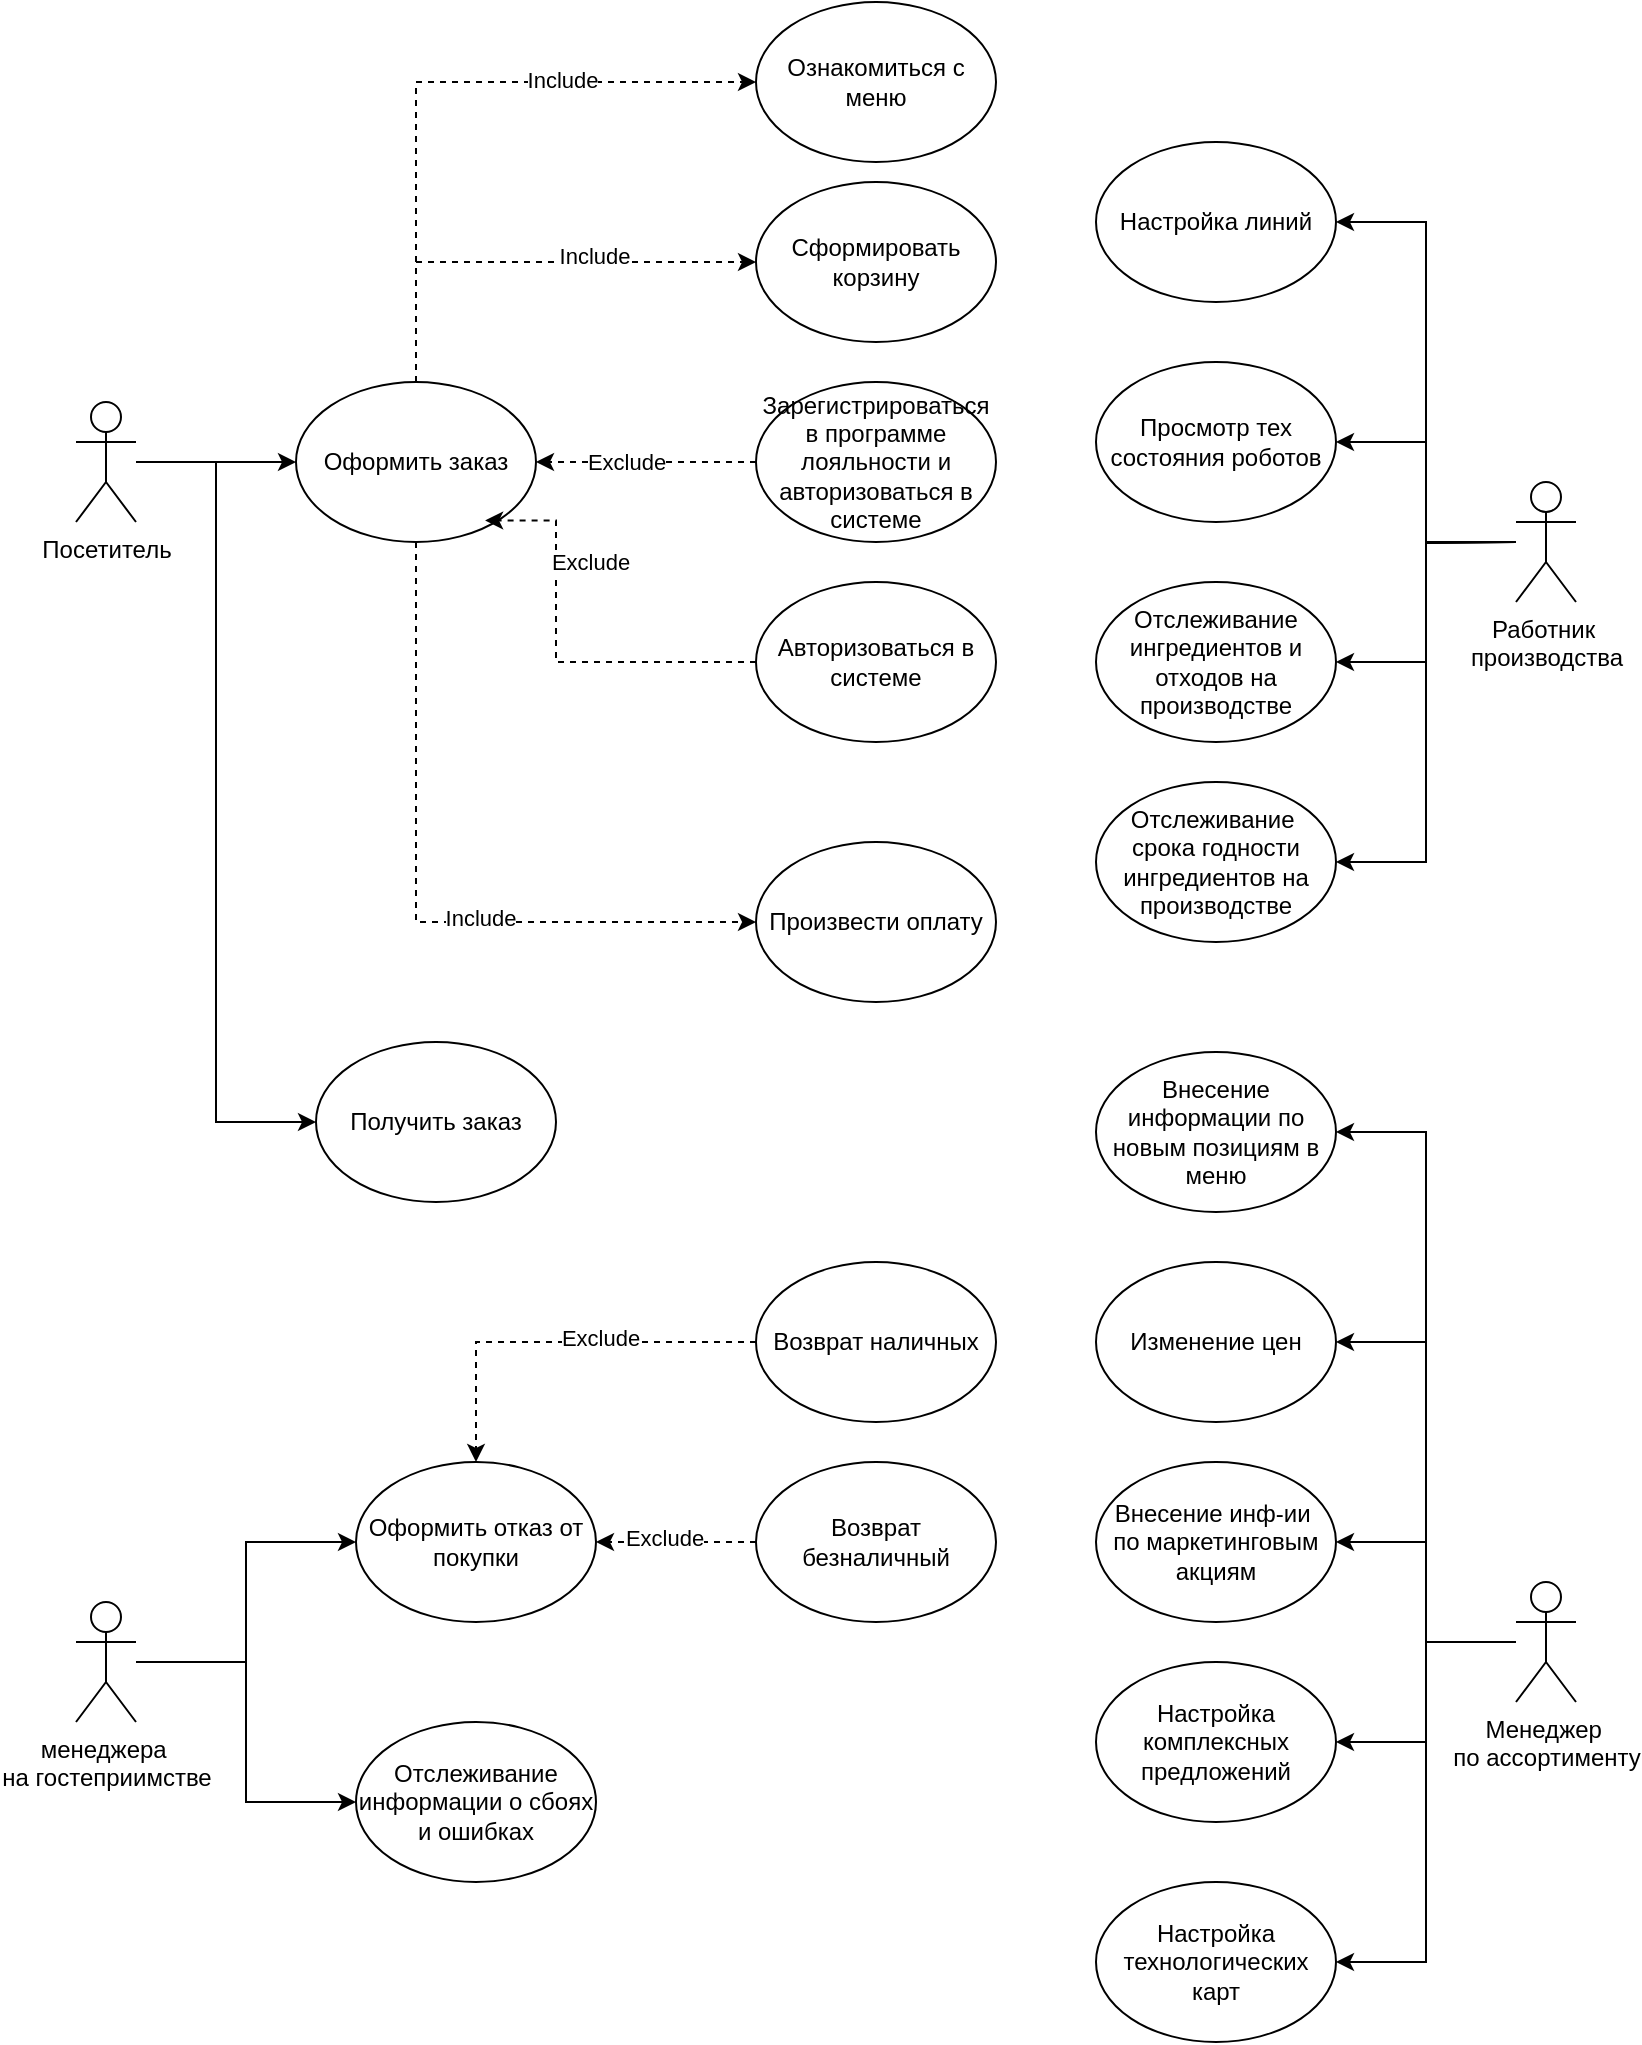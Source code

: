 <mxfile version="24.7.8">
  <diagram name="Use Case Диаграмма" id="fJJq1XX_mRZzDXfVeCcK">
    <mxGraphModel dx="1127" dy="878" grid="1" gridSize="10" guides="1" tooltips="1" connect="1" arrows="1" fold="1" page="1" pageScale="1" pageWidth="827" pageHeight="1169" math="0" shadow="0">
      <root>
        <mxCell id="0" />
        <mxCell id="1" parent="0" />
        <mxCell id="2KnxjuEomBfJzouwD6Fb-40" style="edgeStyle=orthogonalEdgeStyle;rounded=0;orthogonalLoop=1;jettySize=auto;html=1;entryX=0;entryY=0.5;entryDx=0;entryDy=0;" parent="1" source="2KnxjuEomBfJzouwD6Fb-1" target="WVVziGgROj0bDpGngW4Q-1" edge="1">
          <mxGeometry relative="1" as="geometry">
            <Array as="points">
              <mxPoint x="110" y="290" />
              <mxPoint x="110" y="620" />
            </Array>
            <mxPoint x="65" y="440" as="targetPoint" />
          </mxGeometry>
        </mxCell>
        <mxCell id="2KnxjuEomBfJzouwD6Fb-1" value="Посетитель" style="shape=umlActor;verticalLabelPosition=bottom;verticalAlign=top;html=1;outlineConnect=0;" parent="1" vertex="1">
          <mxGeometry x="40" y="260" width="30" height="60" as="geometry" />
        </mxCell>
        <mxCell id="2KnxjuEomBfJzouwD6Fb-2" value="Ознакомиться с меню" style="ellipse;whiteSpace=wrap;html=1;" parent="1" vertex="1">
          <mxGeometry x="380" y="60" width="120" height="80" as="geometry" />
        </mxCell>
        <mxCell id="WVVziGgROj0bDpGngW4Q-11" style="edgeStyle=orthogonalEdgeStyle;rounded=0;orthogonalLoop=1;jettySize=auto;html=1;entryX=0;entryY=0.5;entryDx=0;entryDy=0;" parent="1" source="2KnxjuEomBfJzouwD6Fb-4" target="WVVziGgROj0bDpGngW4Q-10" edge="1">
          <mxGeometry relative="1" as="geometry" />
        </mxCell>
        <mxCell id="WVVziGgROj0bDpGngW4Q-17" style="edgeStyle=orthogonalEdgeStyle;rounded=0;orthogonalLoop=1;jettySize=auto;html=1;entryX=0;entryY=0.5;entryDx=0;entryDy=0;" parent="1" source="2KnxjuEomBfJzouwD6Fb-4" target="WVVziGgROj0bDpGngW4Q-16" edge="1">
          <mxGeometry relative="1" as="geometry" />
        </mxCell>
        <mxCell id="2KnxjuEomBfJzouwD6Fb-4" value="менеджера&amp;nbsp;&lt;div&gt;на гостеприимстве&lt;/div&gt;" style="shape=umlActor;verticalLabelPosition=bottom;verticalAlign=top;html=1;outlineConnect=0;" parent="1" vertex="1">
          <mxGeometry x="40" y="860" width="30" height="60" as="geometry" />
        </mxCell>
        <mxCell id="WVVziGgROj0bDpGngW4Q-19" style="edgeStyle=orthogonalEdgeStyle;rounded=0;orthogonalLoop=1;jettySize=auto;html=1;entryX=1;entryY=0.5;entryDx=0;entryDy=0;" parent="1" source="2KnxjuEomBfJzouwD6Fb-5" target="WVVziGgROj0bDpGngW4Q-18" edge="1">
          <mxGeometry relative="1" as="geometry" />
        </mxCell>
        <mxCell id="2KnxjuEomBfJzouwD6Fb-5" value="Работник&amp;nbsp;&lt;div&gt;производства&lt;/div&gt;" style="shape=umlActor;verticalLabelPosition=bottom;verticalAlign=top;html=1;outlineConnect=0;" parent="1" vertex="1">
          <mxGeometry x="760" y="300" width="30" height="60" as="geometry" />
        </mxCell>
        <mxCell id="2KnxjuEomBfJzouwD6Fb-22" style="edgeStyle=orthogonalEdgeStyle;rounded=0;orthogonalLoop=1;jettySize=auto;html=1;entryX=0;entryY=0.5;entryDx=0;entryDy=0;dashed=1;exitX=0.5;exitY=0;exitDx=0;exitDy=0;" parent="1" source="2KnxjuEomBfJzouwD6Fb-7" target="2KnxjuEomBfJzouwD6Fb-2" edge="1">
          <mxGeometry relative="1" as="geometry" />
        </mxCell>
        <mxCell id="JKTobScpTLqDX-uIJul1-3" value="Include" style="edgeLabel;html=1;align=center;verticalAlign=middle;resizable=0;points=[];" parent="2KnxjuEomBfJzouwD6Fb-22" vertex="1" connectable="0">
          <mxGeometry x="0.391" y="1" relative="1" as="geometry">
            <mxPoint as="offset" />
          </mxGeometry>
        </mxCell>
        <mxCell id="2KnxjuEomBfJzouwD6Fb-36" style="edgeStyle=orthogonalEdgeStyle;rounded=0;orthogonalLoop=1;jettySize=auto;html=1;dashed=1;" parent="1" source="2KnxjuEomBfJzouwD6Fb-7" target="2KnxjuEomBfJzouwD6Fb-17" edge="1">
          <mxGeometry relative="1" as="geometry">
            <Array as="points">
              <mxPoint x="210" y="190" />
            </Array>
          </mxGeometry>
        </mxCell>
        <mxCell id="JKTobScpTLqDX-uIJul1-2" value="Include" style="edgeLabel;html=1;align=center;verticalAlign=middle;resizable=0;points=[];" parent="2KnxjuEomBfJzouwD6Fb-36" vertex="1" connectable="0">
          <mxGeometry x="0.297" y="3" relative="1" as="geometry">
            <mxPoint as="offset" />
          </mxGeometry>
        </mxCell>
        <mxCell id="WVVziGgROj0bDpGngW4Q-5" style="edgeStyle=orthogonalEdgeStyle;rounded=0;orthogonalLoop=1;jettySize=auto;html=1;entryX=0;entryY=0.5;entryDx=0;entryDy=0;dashed=1;" parent="1" source="2KnxjuEomBfJzouwD6Fb-7" target="2KnxjuEomBfJzouwD6Fb-15" edge="1">
          <mxGeometry relative="1" as="geometry">
            <Array as="points">
              <mxPoint x="210" y="520" />
            </Array>
          </mxGeometry>
        </mxCell>
        <mxCell id="JKTobScpTLqDX-uIJul1-1" value="Include" style="edgeLabel;html=1;align=center;verticalAlign=middle;resizable=0;points=[];" parent="WVVziGgROj0bDpGngW4Q-5" vertex="1" connectable="0">
          <mxGeometry x="0.23" y="2" relative="1" as="geometry">
            <mxPoint as="offset" />
          </mxGeometry>
        </mxCell>
        <mxCell id="2KnxjuEomBfJzouwD6Fb-7" value="&lt;div&gt;Оформить заказ&lt;/div&gt;" style="ellipse;whiteSpace=wrap;html=1;" parent="1" vertex="1">
          <mxGeometry x="150" y="250" width="120" height="80" as="geometry" />
        </mxCell>
        <mxCell id="2KnxjuEomBfJzouwD6Fb-15" value="Произвести оплату" style="ellipse;whiteSpace=wrap;html=1;" parent="1" vertex="1">
          <mxGeometry x="380" y="480" width="120" height="80" as="geometry" />
        </mxCell>
        <mxCell id="2KnxjuEomBfJzouwD6Fb-17" value="Сформировать корзину" style="ellipse;whiteSpace=wrap;html=1;" parent="1" vertex="1">
          <mxGeometry x="380" y="150" width="120" height="80" as="geometry" />
        </mxCell>
        <mxCell id="2KnxjuEomBfJzouwD6Fb-21" style="edgeStyle=orthogonalEdgeStyle;rounded=0;orthogonalLoop=1;jettySize=auto;html=1;entryX=0;entryY=0.5;entryDx=0;entryDy=0;" parent="1" source="2KnxjuEomBfJzouwD6Fb-1" target="2KnxjuEomBfJzouwD6Fb-7" edge="1">
          <mxGeometry relative="1" as="geometry" />
        </mxCell>
        <mxCell id="WVVziGgROj0bDpGngW4Q-9" style="edgeStyle=orthogonalEdgeStyle;rounded=0;orthogonalLoop=1;jettySize=auto;html=1;entryX=1;entryY=0.5;entryDx=0;entryDy=0;dashed=1;" parent="1" source="2KnxjuEomBfJzouwD6Fb-37" target="2KnxjuEomBfJzouwD6Fb-7" edge="1">
          <mxGeometry relative="1" as="geometry">
            <Array as="points">
              <mxPoint x="290" y="290" />
              <mxPoint x="290" y="290" />
            </Array>
          </mxGeometry>
        </mxCell>
        <mxCell id="JKTobScpTLqDX-uIJul1-10" value="Exclude" style="edgeLabel;html=1;align=center;verticalAlign=middle;resizable=0;points=[];" parent="WVVziGgROj0bDpGngW4Q-9" vertex="1" connectable="0">
          <mxGeometry x="0.471" y="-1" relative="1" as="geometry">
            <mxPoint x="16" y="1" as="offset" />
          </mxGeometry>
        </mxCell>
        <mxCell id="2KnxjuEomBfJzouwD6Fb-37" value="Зарегистрироваться в программе лояльности и авторизоваться в системе" style="ellipse;whiteSpace=wrap;html=1;" parent="1" vertex="1">
          <mxGeometry x="380" y="250" width="120" height="80" as="geometry" />
        </mxCell>
        <mxCell id="WVVziGgROj0bDpGngW4Q-1" value="Получить заказ" style="ellipse;whiteSpace=wrap;html=1;" parent="1" vertex="1">
          <mxGeometry x="160" y="580" width="120" height="80" as="geometry" />
        </mxCell>
        <mxCell id="WVVziGgROj0bDpGngW4Q-10" value="Оформить отказ от покупки" style="ellipse;whiteSpace=wrap;html=1;" parent="1" vertex="1">
          <mxGeometry x="180" y="790" width="120" height="80" as="geometry" />
        </mxCell>
        <mxCell id="WVVziGgROj0bDpGngW4Q-41" style="edgeStyle=orthogonalEdgeStyle;rounded=0;orthogonalLoop=1;jettySize=auto;html=1;dashed=1;" parent="1" source="WVVziGgROj0bDpGngW4Q-12" target="WVVziGgROj0bDpGngW4Q-10" edge="1">
          <mxGeometry relative="1" as="geometry" />
        </mxCell>
        <mxCell id="JKTobScpTLqDX-uIJul1-8" value="Exclude" style="edgeLabel;html=1;align=center;verticalAlign=middle;resizable=0;points=[];" parent="WVVziGgROj0bDpGngW4Q-41" vertex="1" connectable="0">
          <mxGeometry x="-0.219" y="-2" relative="1" as="geometry">
            <mxPoint as="offset" />
          </mxGeometry>
        </mxCell>
        <mxCell id="WVVziGgROj0bDpGngW4Q-12" value="Возврат наличных" style="ellipse;whiteSpace=wrap;html=1;" parent="1" vertex="1">
          <mxGeometry x="380" y="690" width="120" height="80" as="geometry" />
        </mxCell>
        <mxCell id="WVVziGgROj0bDpGngW4Q-42" style="edgeStyle=orthogonalEdgeStyle;rounded=0;orthogonalLoop=1;jettySize=auto;html=1;dashed=1;" parent="1" source="WVVziGgROj0bDpGngW4Q-13" target="WVVziGgROj0bDpGngW4Q-10" edge="1">
          <mxGeometry relative="1" as="geometry" />
        </mxCell>
        <mxCell id="JKTobScpTLqDX-uIJul1-9" value="Exclude" style="edgeLabel;html=1;align=center;verticalAlign=middle;resizable=0;points=[];" parent="WVVziGgROj0bDpGngW4Q-42" vertex="1" connectable="0">
          <mxGeometry x="0.161" y="-2" relative="1" as="geometry">
            <mxPoint as="offset" />
          </mxGeometry>
        </mxCell>
        <mxCell id="WVVziGgROj0bDpGngW4Q-13" value="Возврат безналичный" style="ellipse;whiteSpace=wrap;html=1;" parent="1" vertex="1">
          <mxGeometry x="380" y="790" width="120" height="80" as="geometry" />
        </mxCell>
        <mxCell id="WVVziGgROj0bDpGngW4Q-16" value="Отслеживание информации о сбоях и ошибках" style="ellipse;whiteSpace=wrap;html=1;" parent="1" vertex="1">
          <mxGeometry x="180" y="920" width="120" height="80" as="geometry" />
        </mxCell>
        <mxCell id="WVVziGgROj0bDpGngW4Q-18" value="Просмотр тех состояния роботов" style="ellipse;whiteSpace=wrap;html=1;" parent="1" vertex="1">
          <mxGeometry x="550" y="240" width="120" height="80" as="geometry" />
        </mxCell>
        <mxCell id="WVVziGgROj0bDpGngW4Q-30" style="edgeStyle=orthogonalEdgeStyle;rounded=0;orthogonalLoop=1;jettySize=auto;html=1;entryX=1;entryY=0.5;entryDx=0;entryDy=0;" parent="1" source="WVVziGgROj0bDpGngW4Q-24" target="WVVziGgROj0bDpGngW4Q-25" edge="1">
          <mxGeometry relative="1" as="geometry">
            <Array as="points">
              <mxPoint x="715" y="880" />
              <mxPoint x="715" y="730" />
            </Array>
          </mxGeometry>
        </mxCell>
        <mxCell id="WVVziGgROj0bDpGngW4Q-31" style="edgeStyle=orthogonalEdgeStyle;rounded=0;orthogonalLoop=1;jettySize=auto;html=1;entryX=1;entryY=0.5;entryDx=0;entryDy=0;" parent="1" source="WVVziGgROj0bDpGngW4Q-24" target="WVVziGgROj0bDpGngW4Q-26" edge="1">
          <mxGeometry relative="1" as="geometry" />
        </mxCell>
        <mxCell id="WVVziGgROj0bDpGngW4Q-32" style="edgeStyle=orthogonalEdgeStyle;rounded=0;orthogonalLoop=1;jettySize=auto;html=1;" parent="1" source="WVVziGgROj0bDpGngW4Q-24" target="WVVziGgROj0bDpGngW4Q-27" edge="1">
          <mxGeometry relative="1" as="geometry" />
        </mxCell>
        <mxCell id="WVVziGgROj0bDpGngW4Q-33" style="edgeStyle=orthogonalEdgeStyle;rounded=0;orthogonalLoop=1;jettySize=auto;html=1;entryX=1;entryY=0.5;entryDx=0;entryDy=0;" parent="1" source="WVVziGgROj0bDpGngW4Q-24" target="WVVziGgROj0bDpGngW4Q-28" edge="1">
          <mxGeometry relative="1" as="geometry" />
        </mxCell>
        <mxCell id="RK_-q4mZu8b8Ad0vriyA-4" style="edgeStyle=orthogonalEdgeStyle;rounded=0;orthogonalLoop=1;jettySize=auto;html=1;entryX=1;entryY=0.5;entryDx=0;entryDy=0;" parent="1" source="WVVziGgROj0bDpGngW4Q-24" target="RK_-q4mZu8b8Ad0vriyA-3" edge="1">
          <mxGeometry relative="1" as="geometry" />
        </mxCell>
        <mxCell id="WVVziGgROj0bDpGngW4Q-24" value="Менеджер&amp;nbsp;&lt;div&gt;&lt;span style=&quot;background-color: initial;&quot;&gt;по ассортименту&lt;/span&gt;&lt;br&gt;&lt;/div&gt;" style="shape=umlActor;verticalLabelPosition=bottom;verticalAlign=top;html=1;outlineConnect=0;" parent="1" vertex="1">
          <mxGeometry x="760" y="850" width="30" height="60" as="geometry" />
        </mxCell>
        <mxCell id="WVVziGgROj0bDpGngW4Q-25" value="Изменение цен" style="ellipse;whiteSpace=wrap;html=1;" parent="1" vertex="1">
          <mxGeometry x="550" y="690" width="120" height="80" as="geometry" />
        </mxCell>
        <mxCell id="WVVziGgROj0bDpGngW4Q-26" value="Внесение инф-ии&amp;nbsp;&lt;div&gt;по маркетинговым акциям&lt;/div&gt;" style="ellipse;whiteSpace=wrap;html=1;" parent="1" vertex="1">
          <mxGeometry x="550" y="790" width="120" height="80" as="geometry" />
        </mxCell>
        <mxCell id="WVVziGgROj0bDpGngW4Q-27" value="&lt;div&gt;Настройка&lt;/div&gt;&lt;div&gt;комплексных предложений&lt;/div&gt;" style="ellipse;whiteSpace=wrap;html=1;" parent="1" vertex="1">
          <mxGeometry x="550" y="890" width="120" height="80" as="geometry" />
        </mxCell>
        <mxCell id="WVVziGgROj0bDpGngW4Q-28" value="Настройка&lt;div&gt;технологических карт&lt;/div&gt;" style="ellipse;whiteSpace=wrap;html=1;" parent="1" vertex="1">
          <mxGeometry x="550" y="1000" width="120" height="80" as="geometry" />
        </mxCell>
        <mxCell id="RK_-q4mZu8b8Ad0vriyA-3" value="Внесение информации по новым позициям в меню" style="ellipse;whiteSpace=wrap;html=1;" parent="1" vertex="1">
          <mxGeometry x="550" y="585" width="120" height="80" as="geometry" />
        </mxCell>
        <mxCell id="3RgpwWAc2uI96QLU7Ao8-1" value="Авторизоваться в системе" style="ellipse;whiteSpace=wrap;html=1;" vertex="1" parent="1">
          <mxGeometry x="380" y="350" width="120" height="80" as="geometry" />
        </mxCell>
        <mxCell id="3RgpwWAc2uI96QLU7Ao8-2" style="edgeStyle=orthogonalEdgeStyle;rounded=0;orthogonalLoop=1;jettySize=auto;html=1;entryX=0.788;entryY=0.865;entryDx=0;entryDy=0;dashed=1;exitX=0;exitY=0.5;exitDx=0;exitDy=0;entryPerimeter=0;" edge="1" parent="1" source="3RgpwWAc2uI96QLU7Ao8-1" target="2KnxjuEomBfJzouwD6Fb-7">
          <mxGeometry relative="1" as="geometry">
            <Array as="points">
              <mxPoint x="280" y="390" />
              <mxPoint x="280" y="319" />
            </Array>
            <mxPoint x="390" y="300" as="sourcePoint" />
            <mxPoint x="280" y="300" as="targetPoint" />
          </mxGeometry>
        </mxCell>
        <mxCell id="3RgpwWAc2uI96QLU7Ao8-3" value="Exclude" style="edgeLabel;html=1;align=center;verticalAlign=middle;resizable=0;points=[];" vertex="1" connectable="0" parent="3RgpwWAc2uI96QLU7Ao8-2">
          <mxGeometry x="0.471" y="-1" relative="1" as="geometry">
            <mxPoint x="16" y="1" as="offset" />
          </mxGeometry>
        </mxCell>
        <mxCell id="3RgpwWAc2uI96QLU7Ao8-4" value="Настройка линий" style="ellipse;whiteSpace=wrap;html=1;" vertex="1" parent="1">
          <mxGeometry x="550" y="130" width="120" height="80" as="geometry" />
        </mxCell>
        <mxCell id="3RgpwWAc2uI96QLU7Ao8-5" style="edgeStyle=orthogonalEdgeStyle;rounded=0;orthogonalLoop=1;jettySize=auto;html=1;entryX=1;entryY=0.5;entryDx=0;entryDy=0;" edge="1" parent="1" target="3RgpwWAc2uI96QLU7Ao8-4">
          <mxGeometry relative="1" as="geometry">
            <mxPoint x="760" y="330" as="sourcePoint" />
            <mxPoint x="680" y="290" as="targetPoint" />
            <Array as="points">
              <mxPoint x="715" y="330" />
              <mxPoint x="715" y="170" />
            </Array>
          </mxGeometry>
        </mxCell>
        <mxCell id="3RgpwWAc2uI96QLU7Ao8-6" value="Отслеживание ингредиентов и отходов на производстве" style="ellipse;whiteSpace=wrap;html=1;" vertex="1" parent="1">
          <mxGeometry x="550" y="350" width="120" height="80" as="geometry" />
        </mxCell>
        <mxCell id="3RgpwWAc2uI96QLU7Ao8-7" value="Отслеживание&amp;nbsp;&lt;div&gt;срока годности ингредиентов на производстве&lt;/div&gt;" style="ellipse;whiteSpace=wrap;html=1;" vertex="1" parent="1">
          <mxGeometry x="550" y="450" width="120" height="80" as="geometry" />
        </mxCell>
        <mxCell id="3RgpwWAc2uI96QLU7Ao8-9" style="edgeStyle=orthogonalEdgeStyle;rounded=0;orthogonalLoop=1;jettySize=auto;html=1;entryX=1;entryY=0.5;entryDx=0;entryDy=0;" edge="1" parent="1" target="3RgpwWAc2uI96QLU7Ao8-6">
          <mxGeometry relative="1" as="geometry">
            <mxPoint x="760" y="330" as="sourcePoint" />
            <mxPoint x="680" y="290" as="targetPoint" />
          </mxGeometry>
        </mxCell>
        <mxCell id="3RgpwWAc2uI96QLU7Ao8-10" style="edgeStyle=orthogonalEdgeStyle;rounded=0;orthogonalLoop=1;jettySize=auto;html=1;entryX=1;entryY=0.5;entryDx=0;entryDy=0;" edge="1" parent="1" target="3RgpwWAc2uI96QLU7Ao8-7">
          <mxGeometry relative="1" as="geometry">
            <mxPoint x="760" y="330" as="sourcePoint" />
            <mxPoint x="690" y="300" as="targetPoint" />
          </mxGeometry>
        </mxCell>
      </root>
    </mxGraphModel>
  </diagram>
</mxfile>
